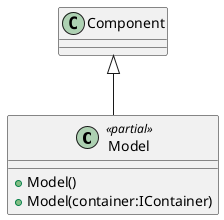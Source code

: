 @startuml
class Model <<partial>> {
    + Model()
    + Model(container:IContainer)
}
Component <|-- Model
@enduml
